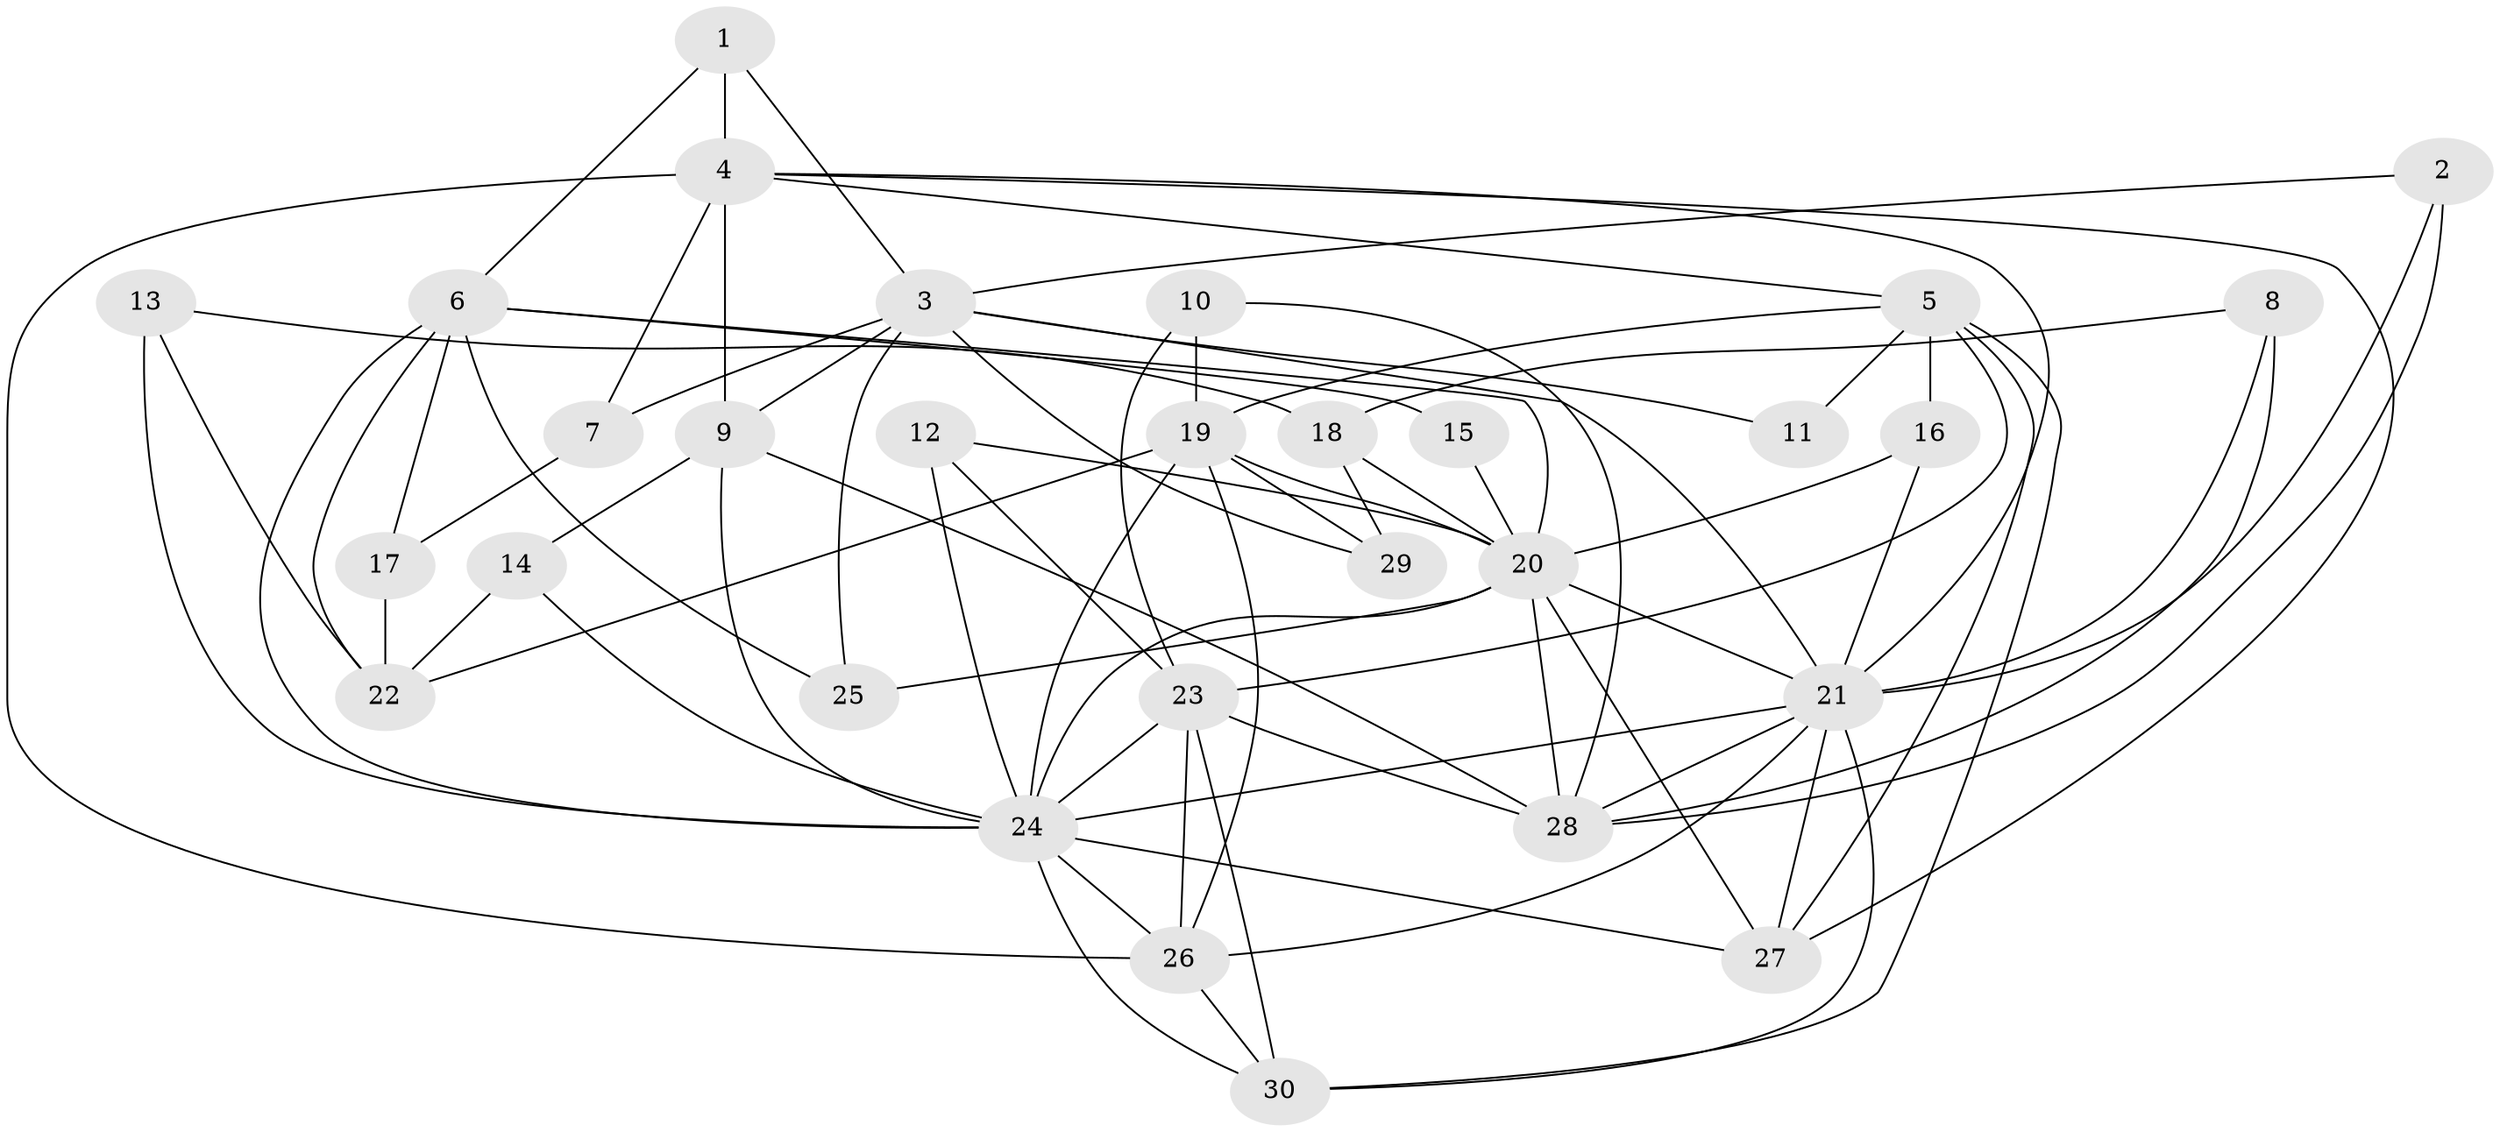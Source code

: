 // original degree distribution, {4: 0.25, 3: 0.3333333333333333, 6: 0.13333333333333333, 5: 0.15, 7: 0.016666666666666666, 2: 0.1, 8: 0.016666666666666666}
// Generated by graph-tools (version 1.1) at 2025/50/03/09/25 03:50:06]
// undirected, 30 vertices, 77 edges
graph export_dot {
graph [start="1"]
  node [color=gray90,style=filled];
  1;
  2;
  3;
  4;
  5;
  6;
  7;
  8;
  9;
  10;
  11;
  12;
  13;
  14;
  15;
  16;
  17;
  18;
  19;
  20;
  21;
  22;
  23;
  24;
  25;
  26;
  27;
  28;
  29;
  30;
  1 -- 3 [weight=1.0];
  1 -- 4 [weight=1.0];
  1 -- 6 [weight=1.0];
  2 -- 3 [weight=1.0];
  2 -- 21 [weight=1.0];
  2 -- 28 [weight=1.0];
  3 -- 7 [weight=1.0];
  3 -- 9 [weight=1.0];
  3 -- 11 [weight=1.0];
  3 -- 21 [weight=1.0];
  3 -- 25 [weight=1.0];
  3 -- 29 [weight=1.0];
  4 -- 5 [weight=1.0];
  4 -- 7 [weight=1.0];
  4 -- 9 [weight=1.0];
  4 -- 21 [weight=1.0];
  4 -- 26 [weight=2.0];
  4 -- 27 [weight=1.0];
  5 -- 11 [weight=1.0];
  5 -- 16 [weight=1.0];
  5 -- 19 [weight=1.0];
  5 -- 23 [weight=1.0];
  5 -- 27 [weight=1.0];
  5 -- 30 [weight=1.0];
  6 -- 15 [weight=1.0];
  6 -- 17 [weight=2.0];
  6 -- 20 [weight=1.0];
  6 -- 22 [weight=1.0];
  6 -- 24 [weight=1.0];
  6 -- 25 [weight=1.0];
  7 -- 17 [weight=1.0];
  8 -- 18 [weight=1.0];
  8 -- 21 [weight=1.0];
  8 -- 28 [weight=1.0];
  9 -- 14 [weight=1.0];
  9 -- 24 [weight=2.0];
  9 -- 28 [weight=1.0];
  10 -- 19 [weight=1.0];
  10 -- 23 [weight=1.0];
  10 -- 28 [weight=1.0];
  12 -- 20 [weight=1.0];
  12 -- 23 [weight=1.0];
  12 -- 24 [weight=1.0];
  13 -- 18 [weight=1.0];
  13 -- 22 [weight=1.0];
  13 -- 24 [weight=1.0];
  14 -- 22 [weight=1.0];
  14 -- 24 [weight=1.0];
  15 -- 20 [weight=1.0];
  16 -- 20 [weight=1.0];
  16 -- 21 [weight=1.0];
  17 -- 22 [weight=1.0];
  18 -- 20 [weight=1.0];
  18 -- 29 [weight=1.0];
  19 -- 20 [weight=1.0];
  19 -- 22 [weight=1.0];
  19 -- 24 [weight=1.0];
  19 -- 26 [weight=1.0];
  19 -- 29 [weight=1.0];
  20 -- 21 [weight=2.0];
  20 -- 24 [weight=1.0];
  20 -- 25 [weight=1.0];
  20 -- 27 [weight=1.0];
  20 -- 28 [weight=1.0];
  21 -- 24 [weight=1.0];
  21 -- 26 [weight=1.0];
  21 -- 27 [weight=2.0];
  21 -- 28 [weight=1.0];
  21 -- 30 [weight=2.0];
  23 -- 24 [weight=1.0];
  23 -- 26 [weight=1.0];
  23 -- 28 [weight=1.0];
  23 -- 30 [weight=1.0];
  24 -- 26 [weight=1.0];
  24 -- 27 [weight=1.0];
  24 -- 30 [weight=2.0];
  26 -- 30 [weight=1.0];
}
